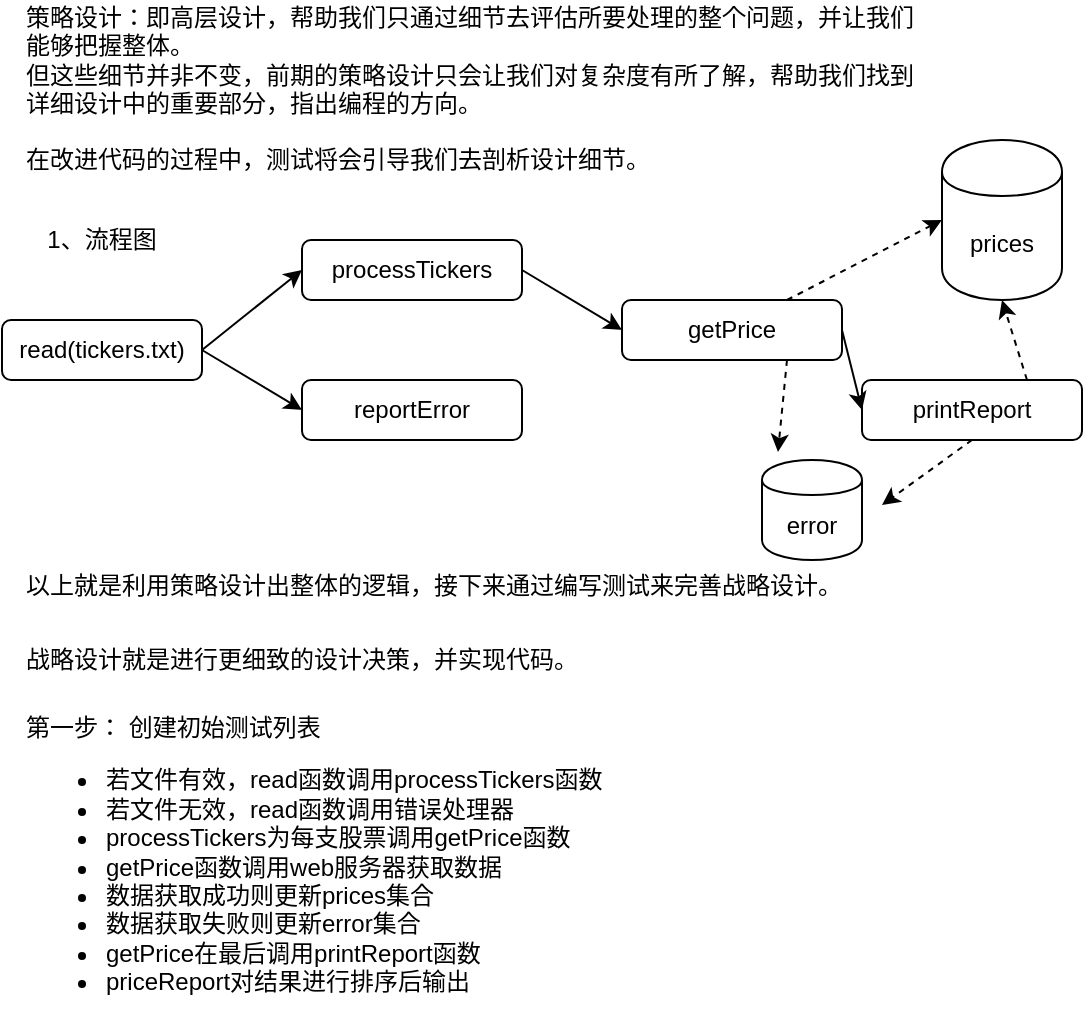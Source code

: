 <mxfile version="13.1.3">
    <diagram id="6hGFLwfOUW9BJ-s0fimq" name="Page-1">
        <mxGraphModel dx="393" dy="323" grid="1" gridSize="10" guides="1" tooltips="1" connect="1" arrows="1" fold="1" page="1" pageScale="1" pageWidth="827" pageHeight="1169" math="0" shadow="0">
            <root>
                <mxCell id="0"/>
                <mxCell id="1" parent="0"/>
                <mxCell id="2" value="策略设计：即高层设计，帮助我们只通过细节去评估所要处理的整个问题，并让我们能够把握整体。&lt;br&gt;但这些细节并非不变，前期的策略设计只会让我们对复杂度有所了解，帮助我们找到详细设计中的重要部分，指出编程的方向。" style="text;html=1;strokeColor=none;fillColor=none;align=left;verticalAlign=middle;whiteSpace=wrap;rounded=0;" vertex="1" parent="1">
                    <mxGeometry x="20" y="10" width="450" height="60" as="geometry"/>
                </mxCell>
                <mxCell id="3" value="在改进代码的过程中，测试将会引导我们去剖析设计细节。" style="text;html=1;strokeColor=none;fillColor=none;align=left;verticalAlign=middle;whiteSpace=wrap;rounded=0;" vertex="1" parent="1">
                    <mxGeometry x="20" y="90" width="400" as="geometry"/>
                </mxCell>
                <mxCell id="4" value="1、流程图" style="text;html=1;strokeColor=none;fillColor=none;align=center;verticalAlign=middle;whiteSpace=wrap;rounded=0;" vertex="1" parent="1">
                    <mxGeometry x="20" y="120" width="80" height="20" as="geometry"/>
                </mxCell>
                <mxCell id="5" value="read(tickers.txt)" style="rounded=1;whiteSpace=wrap;html=1;" vertex="1" parent="1">
                    <mxGeometry x="10" y="170" width="100" height="30" as="geometry"/>
                </mxCell>
                <mxCell id="6" value="processTickers" style="rounded=1;whiteSpace=wrap;html=1;" vertex="1" parent="1">
                    <mxGeometry x="160" y="130" width="110" height="30" as="geometry"/>
                </mxCell>
                <mxCell id="7" value="reportError" style="rounded=1;whiteSpace=wrap;html=1;" vertex="1" parent="1">
                    <mxGeometry x="160" y="200" width="110" height="30" as="geometry"/>
                </mxCell>
                <mxCell id="8" value="getPrice" style="rounded=1;whiteSpace=wrap;html=1;" vertex="1" parent="1">
                    <mxGeometry x="320" y="160" width="110" height="30" as="geometry"/>
                </mxCell>
                <mxCell id="9" value="printReport" style="rounded=1;whiteSpace=wrap;html=1;" vertex="1" parent="1">
                    <mxGeometry x="440" y="200" width="110" height="30" as="geometry"/>
                </mxCell>
                <mxCell id="11" value="prices" style="shape=cylinder;whiteSpace=wrap;html=1;boundedLbl=1;backgroundOutline=1;" vertex="1" parent="1">
                    <mxGeometry x="480" y="80" width="60" height="80" as="geometry"/>
                </mxCell>
                <mxCell id="14" value="" style="endArrow=classic;html=1;exitX=1;exitY=0.5;exitDx=0;exitDy=0;entryX=0;entryY=0.5;entryDx=0;entryDy=0;" edge="1" parent="1" source="5" target="6">
                    <mxGeometry width="50" height="50" relative="1" as="geometry">
                        <mxPoint x="180" y="210" as="sourcePoint"/>
                        <mxPoint x="220" y="160" as="targetPoint"/>
                    </mxGeometry>
                </mxCell>
                <mxCell id="15" value="" style="endArrow=classic;html=1;exitX=1;exitY=0.5;exitDx=0;exitDy=0;entryX=0;entryY=0.5;entryDx=0;entryDy=0;" edge="1" parent="1" source="5" target="7">
                    <mxGeometry width="50" height="50" relative="1" as="geometry">
                        <mxPoint x="150" y="195" as="sourcePoint"/>
                        <mxPoint x="240" y="170" as="targetPoint"/>
                    </mxGeometry>
                </mxCell>
                <mxCell id="16" value="" style="endArrow=classic;html=1;exitX=1;exitY=0.5;exitDx=0;exitDy=0;entryX=0;entryY=0.5;entryDx=0;entryDy=0;" edge="1" parent="1" source="6" target="8">
                    <mxGeometry width="50" height="50" relative="1" as="geometry">
                        <mxPoint x="160" y="205" as="sourcePoint"/>
                        <mxPoint x="250" y="180" as="targetPoint"/>
                    </mxGeometry>
                </mxCell>
                <mxCell id="17" value="" style="endArrow=classic;html=1;exitX=0.75;exitY=1;exitDx=0;exitDy=0;entryX=0.422;entryY=-0.089;entryDx=0;entryDy=0;entryPerimeter=0;dashed=1;" edge="1" parent="1" source="8">
                    <mxGeometry width="50" height="50" relative="1" as="geometry">
                        <mxPoint x="360" y="210" as="sourcePoint"/>
                        <mxPoint x="397.98" y="235.995" as="targetPoint"/>
                    </mxGeometry>
                </mxCell>
                <mxCell id="18" value="" style="endArrow=classic;html=1;exitX=1;exitY=0.5;exitDx=0;exitDy=0;entryX=0;entryY=0.5;entryDx=0;entryDy=0;" edge="1" parent="1" source="8" target="9">
                    <mxGeometry width="50" height="50" relative="1" as="geometry">
                        <mxPoint x="170" y="215" as="sourcePoint"/>
                        <mxPoint x="260" y="190" as="targetPoint"/>
                    </mxGeometry>
                </mxCell>
                <mxCell id="19" value="" style="endArrow=classic;html=1;exitX=0.5;exitY=1;exitDx=0;exitDy=0;entryX=1;entryY=0.5;entryDx=0;entryDy=0;dashed=1;" edge="1" parent="1" source="9">
                    <mxGeometry width="50" height="50" relative="1" as="geometry">
                        <mxPoint x="180" y="225" as="sourcePoint"/>
                        <mxPoint x="450" y="262.5" as="targetPoint"/>
                    </mxGeometry>
                </mxCell>
                <mxCell id="20" value="" style="endArrow=classic;html=1;exitX=0.75;exitY=0;exitDx=0;exitDy=0;entryX=0.5;entryY=1;entryDx=0;entryDy=0;dashed=1;" edge="1" parent="1" source="9" target="11">
                    <mxGeometry width="50" height="50" relative="1" as="geometry">
                        <mxPoint x="190" y="235" as="sourcePoint"/>
                        <mxPoint x="490" y="200" as="targetPoint"/>
                    </mxGeometry>
                </mxCell>
                <mxCell id="21" value="" style="endArrow=classic;html=1;exitX=0.75;exitY=0;exitDx=0;exitDy=0;entryX=0;entryY=0.5;entryDx=0;entryDy=0;dashed=1;" edge="1" parent="1" source="8" target="11">
                    <mxGeometry width="50" height="50" relative="1" as="geometry">
                        <mxPoint x="200" y="245" as="sourcePoint"/>
                        <mxPoint x="290" y="220" as="targetPoint"/>
                    </mxGeometry>
                </mxCell>
                <mxCell id="22" value="以上就是利用策略设计出整体的逻辑，接下来通过编写测试来完善战略设计。" style="text;html=1;strokeColor=none;fillColor=none;align=left;verticalAlign=middle;whiteSpace=wrap;rounded=0;" vertex="1" parent="1">
                    <mxGeometry x="20" y="285" width="490" height="35" as="geometry"/>
                </mxCell>
                <mxCell id="23" value="战略设计就是进行更细致的设计决策，并实现代码。" style="text;html=1;strokeColor=none;fillColor=none;align=left;verticalAlign=middle;whiteSpace=wrap;rounded=0;" vertex="1" parent="1">
                    <mxGeometry x="20" y="330" width="400" height="20" as="geometry"/>
                </mxCell>
                <mxCell id="24" value="第一步： 创建初始测试列表&lt;br&gt;&lt;ul&gt;&lt;li&gt;若文件有效，read函数调用processTickers函数&lt;/li&gt;&lt;li&gt;若文件无效，read函数调用错误处理器&lt;/li&gt;&lt;li&gt;processTickers为每支股票调用getPrice函数&lt;/li&gt;&lt;li&gt;getPrice函数调用web服务器获取数据&lt;/li&gt;&lt;li&gt;数据获取成功则更新prices集合&lt;/li&gt;&lt;li&gt;数据获取失败则更新error集合&lt;/li&gt;&lt;li&gt;getPrice在最后调用printReport函数&lt;/li&gt;&lt;li&gt;priceReport对结果进行排序后输出&lt;/li&gt;&lt;/ul&gt;" style="text;html=1;strokeColor=none;fillColor=none;align=left;verticalAlign=top;whiteSpace=wrap;rounded=0;" vertex="1" parent="1">
                    <mxGeometry x="20" y="360" width="410" height="160" as="geometry"/>
                </mxCell>
                <mxCell id="25" value="error" style="shape=cylinder;whiteSpace=wrap;html=1;boundedLbl=1;backgroundOutline=1;align=center;" vertex="1" parent="1">
                    <mxGeometry x="390" y="240" width="50" height="50" as="geometry"/>
                </mxCell>
            </root>
        </mxGraphModel>
    </diagram>
</mxfile>